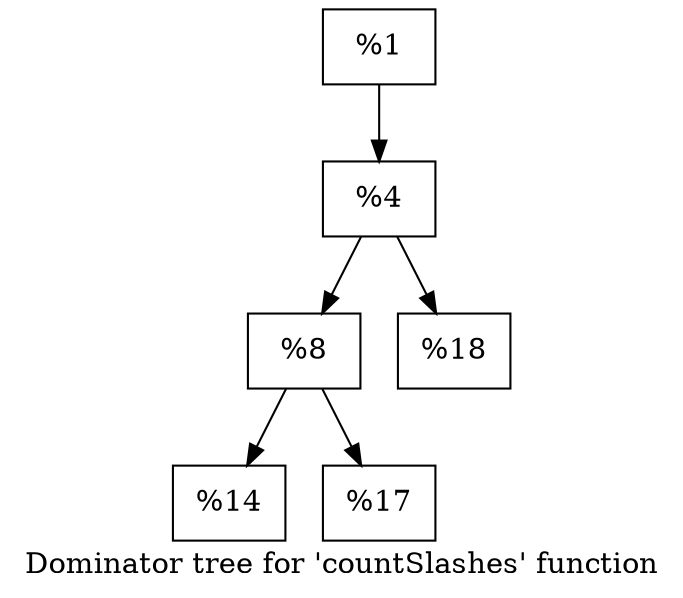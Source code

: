 digraph "Dominator tree for 'countSlashes' function" {
	label="Dominator tree for 'countSlashes' function";

	Node0x2559600 [shape=record,label="{%1}"];
	Node0x2559600 -> Node0x25599c0;
	Node0x25599c0 [shape=record,label="{%4}"];
	Node0x25599c0 -> Node0x25bbb00;
	Node0x25599c0 -> Node0x25e6480;
	Node0x25bbb00 [shape=record,label="{%8}"];
	Node0x25bbb00 -> Node0x25b9ce0;
	Node0x25bbb00 -> Node0x25b7040;
	Node0x25b9ce0 [shape=record,label="{%14}"];
	Node0x25b7040 [shape=record,label="{%17}"];
	Node0x25e6480 [shape=record,label="{%18}"];
}
